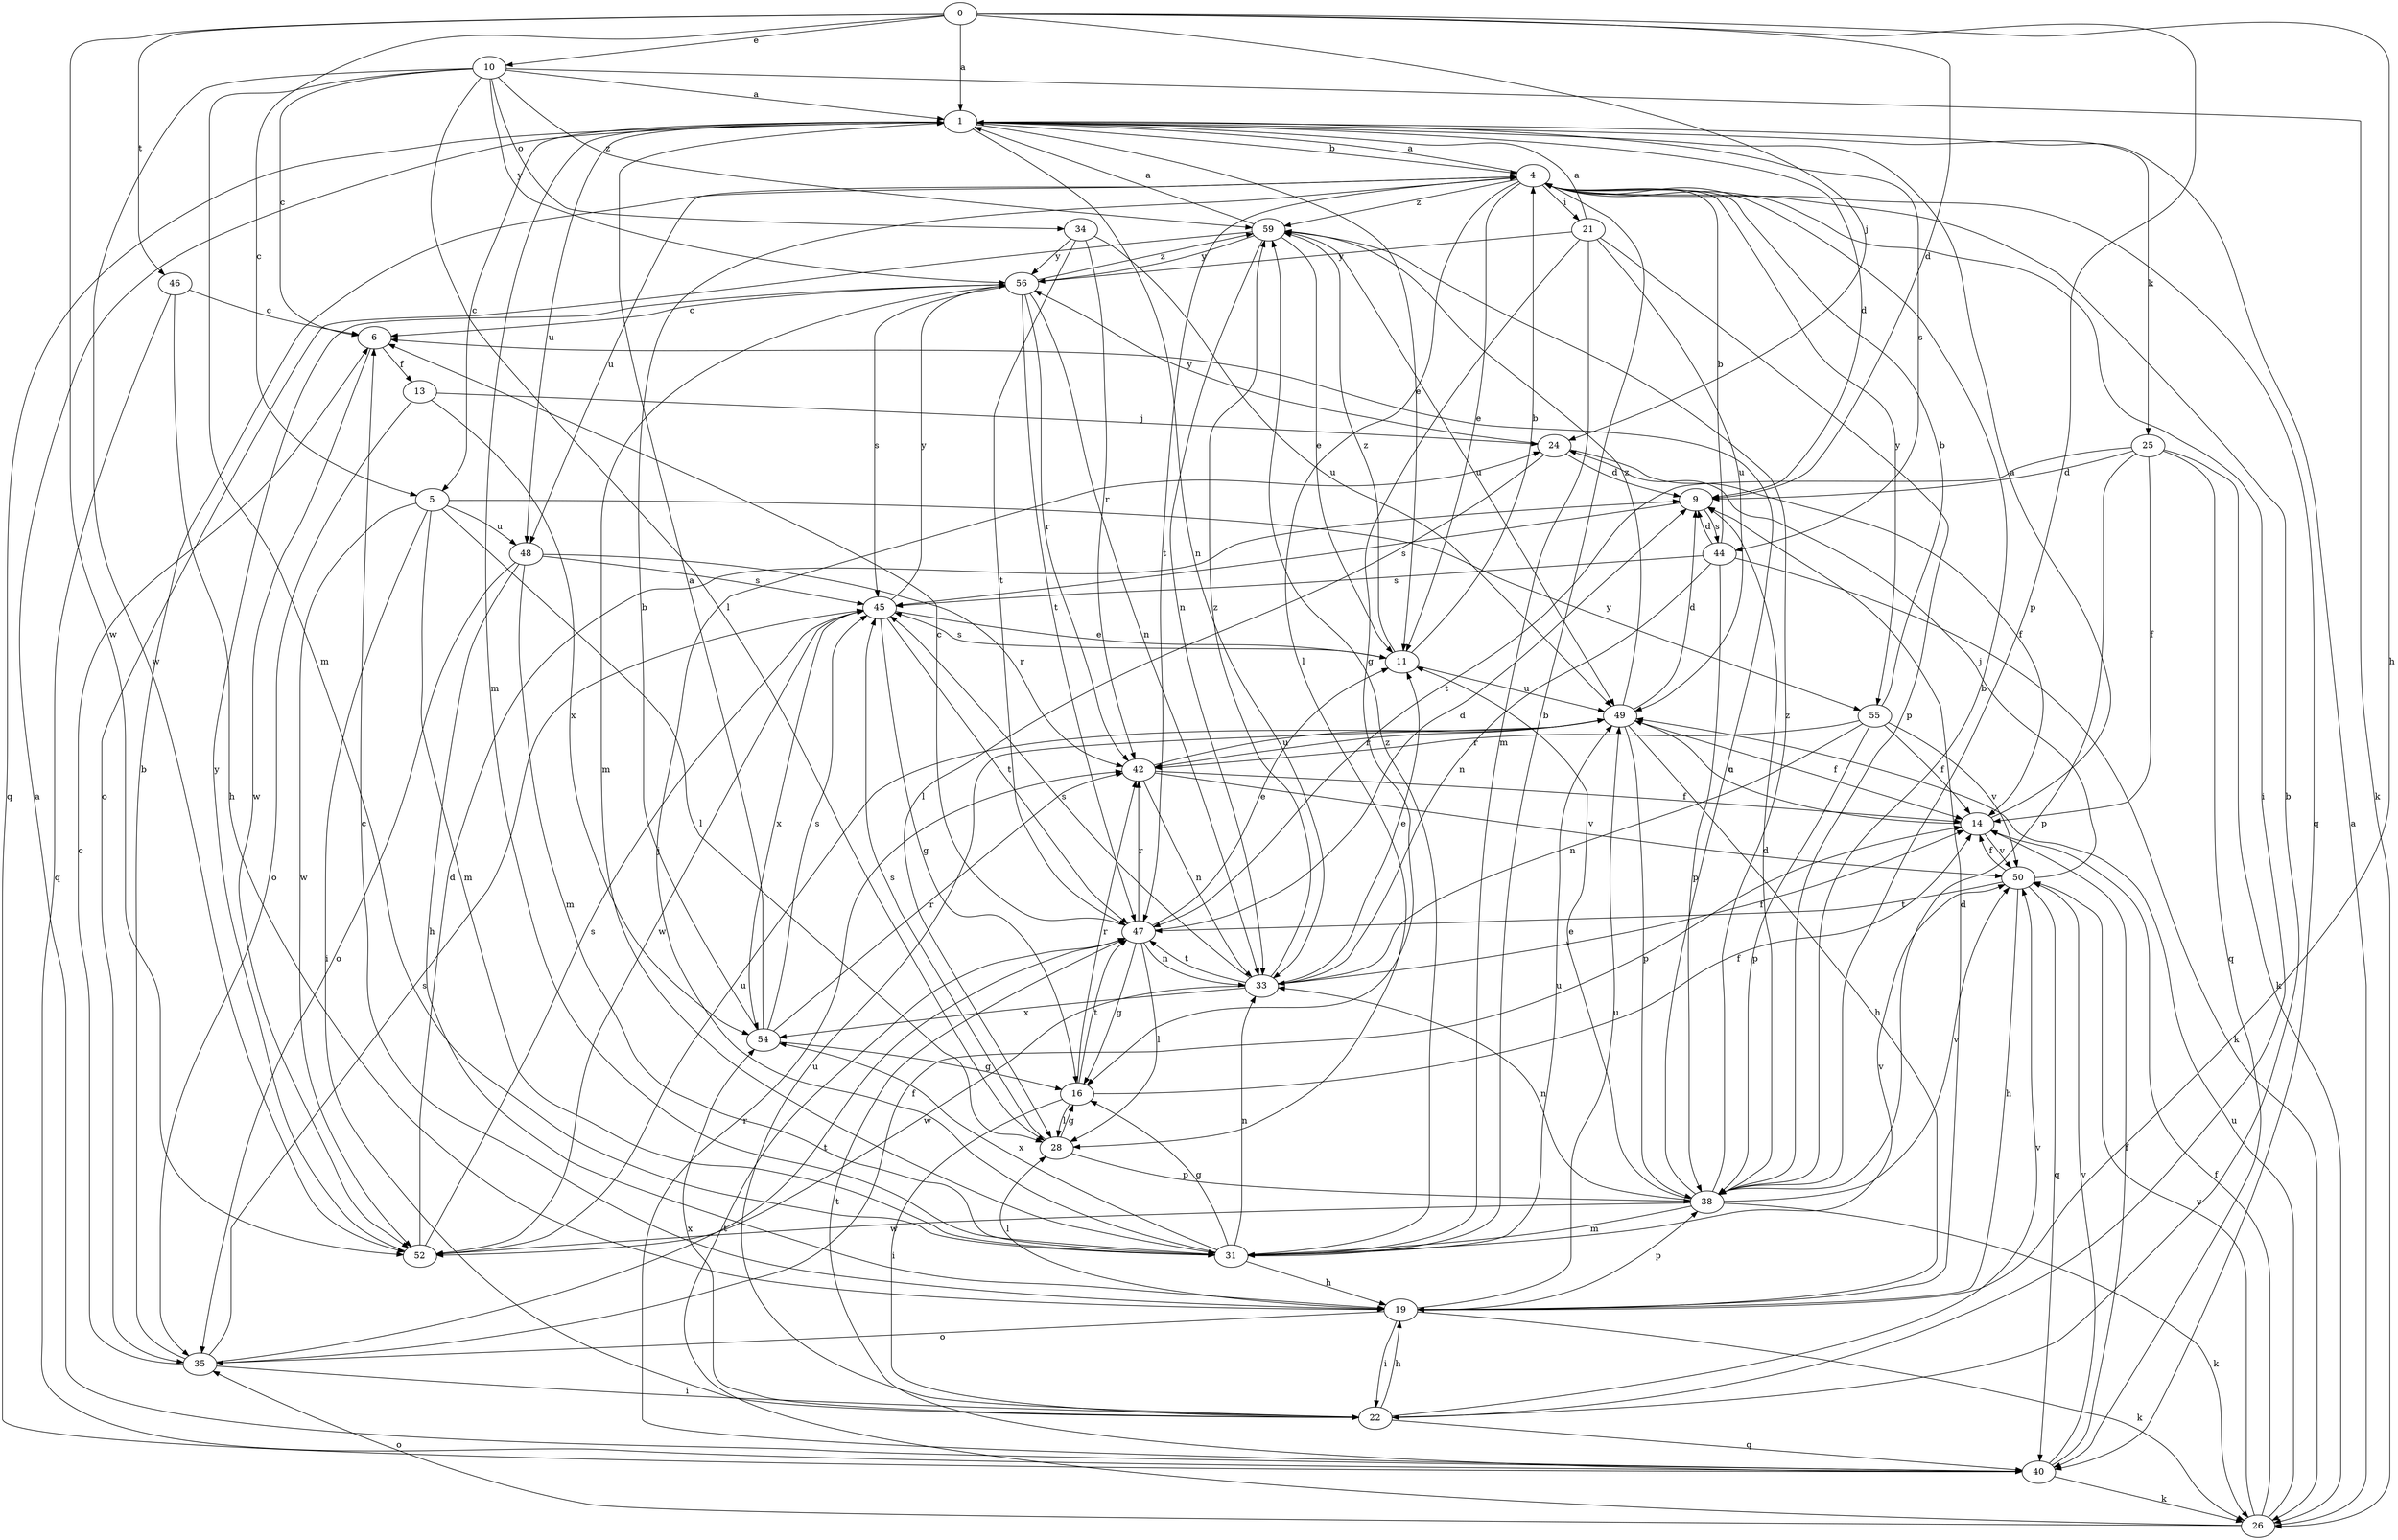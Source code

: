 strict digraph  {
0;
1;
4;
5;
6;
9;
10;
11;
13;
14;
16;
19;
21;
22;
24;
25;
26;
28;
31;
33;
34;
35;
38;
40;
42;
44;
45;
46;
47;
48;
49;
50;
52;
54;
55;
56;
59;
0 -> 1  [label=a];
0 -> 5  [label=c];
0 -> 9  [label=d];
0 -> 10  [label=e];
0 -> 19  [label=h];
0 -> 24  [label=j];
0 -> 38  [label=p];
0 -> 46  [label=t];
0 -> 52  [label=w];
1 -> 4  [label=b];
1 -> 5  [label=c];
1 -> 9  [label=d];
1 -> 11  [label=e];
1 -> 25  [label=k];
1 -> 31  [label=m];
1 -> 33  [label=n];
1 -> 40  [label=q];
1 -> 44  [label=s];
1 -> 48  [label=u];
4 -> 1  [label=a];
4 -> 11  [label=e];
4 -> 21  [label=i];
4 -> 22  [label=i];
4 -> 28  [label=l];
4 -> 40  [label=q];
4 -> 47  [label=t];
4 -> 48  [label=u];
4 -> 55  [label=y];
4 -> 59  [label=z];
5 -> 22  [label=i];
5 -> 28  [label=l];
5 -> 31  [label=m];
5 -> 48  [label=u];
5 -> 52  [label=w];
5 -> 55  [label=y];
6 -> 13  [label=f];
6 -> 52  [label=w];
9 -> 44  [label=s];
9 -> 45  [label=s];
10 -> 1  [label=a];
10 -> 6  [label=c];
10 -> 26  [label=k];
10 -> 28  [label=l];
10 -> 31  [label=m];
10 -> 34  [label=o];
10 -> 52  [label=w];
10 -> 56  [label=y];
10 -> 59  [label=z];
11 -> 4  [label=b];
11 -> 45  [label=s];
11 -> 49  [label=u];
11 -> 59  [label=z];
13 -> 24  [label=j];
13 -> 35  [label=o];
13 -> 54  [label=x];
14 -> 1  [label=a];
14 -> 49  [label=u];
14 -> 50  [label=v];
16 -> 14  [label=f];
16 -> 22  [label=i];
16 -> 28  [label=l];
16 -> 42  [label=r];
16 -> 47  [label=t];
19 -> 6  [label=c];
19 -> 9  [label=d];
19 -> 22  [label=i];
19 -> 26  [label=k];
19 -> 28  [label=l];
19 -> 35  [label=o];
19 -> 38  [label=p];
19 -> 49  [label=u];
21 -> 1  [label=a];
21 -> 16  [label=g];
21 -> 31  [label=m];
21 -> 38  [label=p];
21 -> 49  [label=u];
21 -> 56  [label=y];
22 -> 4  [label=b];
22 -> 19  [label=h];
22 -> 40  [label=q];
22 -> 49  [label=u];
22 -> 50  [label=v];
22 -> 54  [label=x];
24 -> 9  [label=d];
24 -> 14  [label=f];
24 -> 28  [label=l];
24 -> 56  [label=y];
25 -> 9  [label=d];
25 -> 14  [label=f];
25 -> 26  [label=k];
25 -> 38  [label=p];
25 -> 40  [label=q];
25 -> 47  [label=t];
26 -> 1  [label=a];
26 -> 14  [label=f];
26 -> 35  [label=o];
26 -> 47  [label=t];
26 -> 49  [label=u];
26 -> 50  [label=v];
28 -> 16  [label=g];
28 -> 38  [label=p];
28 -> 45  [label=s];
31 -> 4  [label=b];
31 -> 16  [label=g];
31 -> 19  [label=h];
31 -> 24  [label=j];
31 -> 33  [label=n];
31 -> 49  [label=u];
31 -> 50  [label=v];
31 -> 54  [label=x];
31 -> 59  [label=z];
33 -> 11  [label=e];
33 -> 14  [label=f];
33 -> 45  [label=s];
33 -> 47  [label=t];
33 -> 52  [label=w];
33 -> 54  [label=x];
33 -> 59  [label=z];
34 -> 42  [label=r];
34 -> 47  [label=t];
34 -> 49  [label=u];
34 -> 56  [label=y];
35 -> 4  [label=b];
35 -> 6  [label=c];
35 -> 14  [label=f];
35 -> 22  [label=i];
35 -> 45  [label=s];
35 -> 47  [label=t];
38 -> 4  [label=b];
38 -> 6  [label=c];
38 -> 9  [label=d];
38 -> 11  [label=e];
38 -> 26  [label=k];
38 -> 31  [label=m];
38 -> 33  [label=n];
38 -> 50  [label=v];
38 -> 52  [label=w];
38 -> 59  [label=z];
40 -> 1  [label=a];
40 -> 14  [label=f];
40 -> 26  [label=k];
40 -> 42  [label=r];
40 -> 47  [label=t];
40 -> 50  [label=v];
42 -> 14  [label=f];
42 -> 33  [label=n];
42 -> 49  [label=u];
42 -> 50  [label=v];
44 -> 4  [label=b];
44 -> 9  [label=d];
44 -> 26  [label=k];
44 -> 33  [label=n];
44 -> 38  [label=p];
44 -> 45  [label=s];
45 -> 11  [label=e];
45 -> 16  [label=g];
45 -> 47  [label=t];
45 -> 52  [label=w];
45 -> 54  [label=x];
45 -> 56  [label=y];
46 -> 6  [label=c];
46 -> 19  [label=h];
46 -> 40  [label=q];
47 -> 6  [label=c];
47 -> 9  [label=d];
47 -> 11  [label=e];
47 -> 16  [label=g];
47 -> 28  [label=l];
47 -> 33  [label=n];
47 -> 42  [label=r];
48 -> 19  [label=h];
48 -> 31  [label=m];
48 -> 35  [label=o];
48 -> 42  [label=r];
48 -> 45  [label=s];
49 -> 9  [label=d];
49 -> 14  [label=f];
49 -> 19  [label=h];
49 -> 38  [label=p];
49 -> 42  [label=r];
49 -> 59  [label=z];
50 -> 14  [label=f];
50 -> 19  [label=h];
50 -> 24  [label=j];
50 -> 40  [label=q];
50 -> 47  [label=t];
52 -> 9  [label=d];
52 -> 45  [label=s];
52 -> 49  [label=u];
52 -> 56  [label=y];
54 -> 1  [label=a];
54 -> 4  [label=b];
54 -> 16  [label=g];
54 -> 42  [label=r];
54 -> 45  [label=s];
55 -> 4  [label=b];
55 -> 14  [label=f];
55 -> 33  [label=n];
55 -> 38  [label=p];
55 -> 42  [label=r];
55 -> 50  [label=v];
56 -> 6  [label=c];
56 -> 31  [label=m];
56 -> 33  [label=n];
56 -> 42  [label=r];
56 -> 45  [label=s];
56 -> 47  [label=t];
56 -> 59  [label=z];
59 -> 1  [label=a];
59 -> 11  [label=e];
59 -> 33  [label=n];
59 -> 35  [label=o];
59 -> 49  [label=u];
59 -> 56  [label=y];
}
